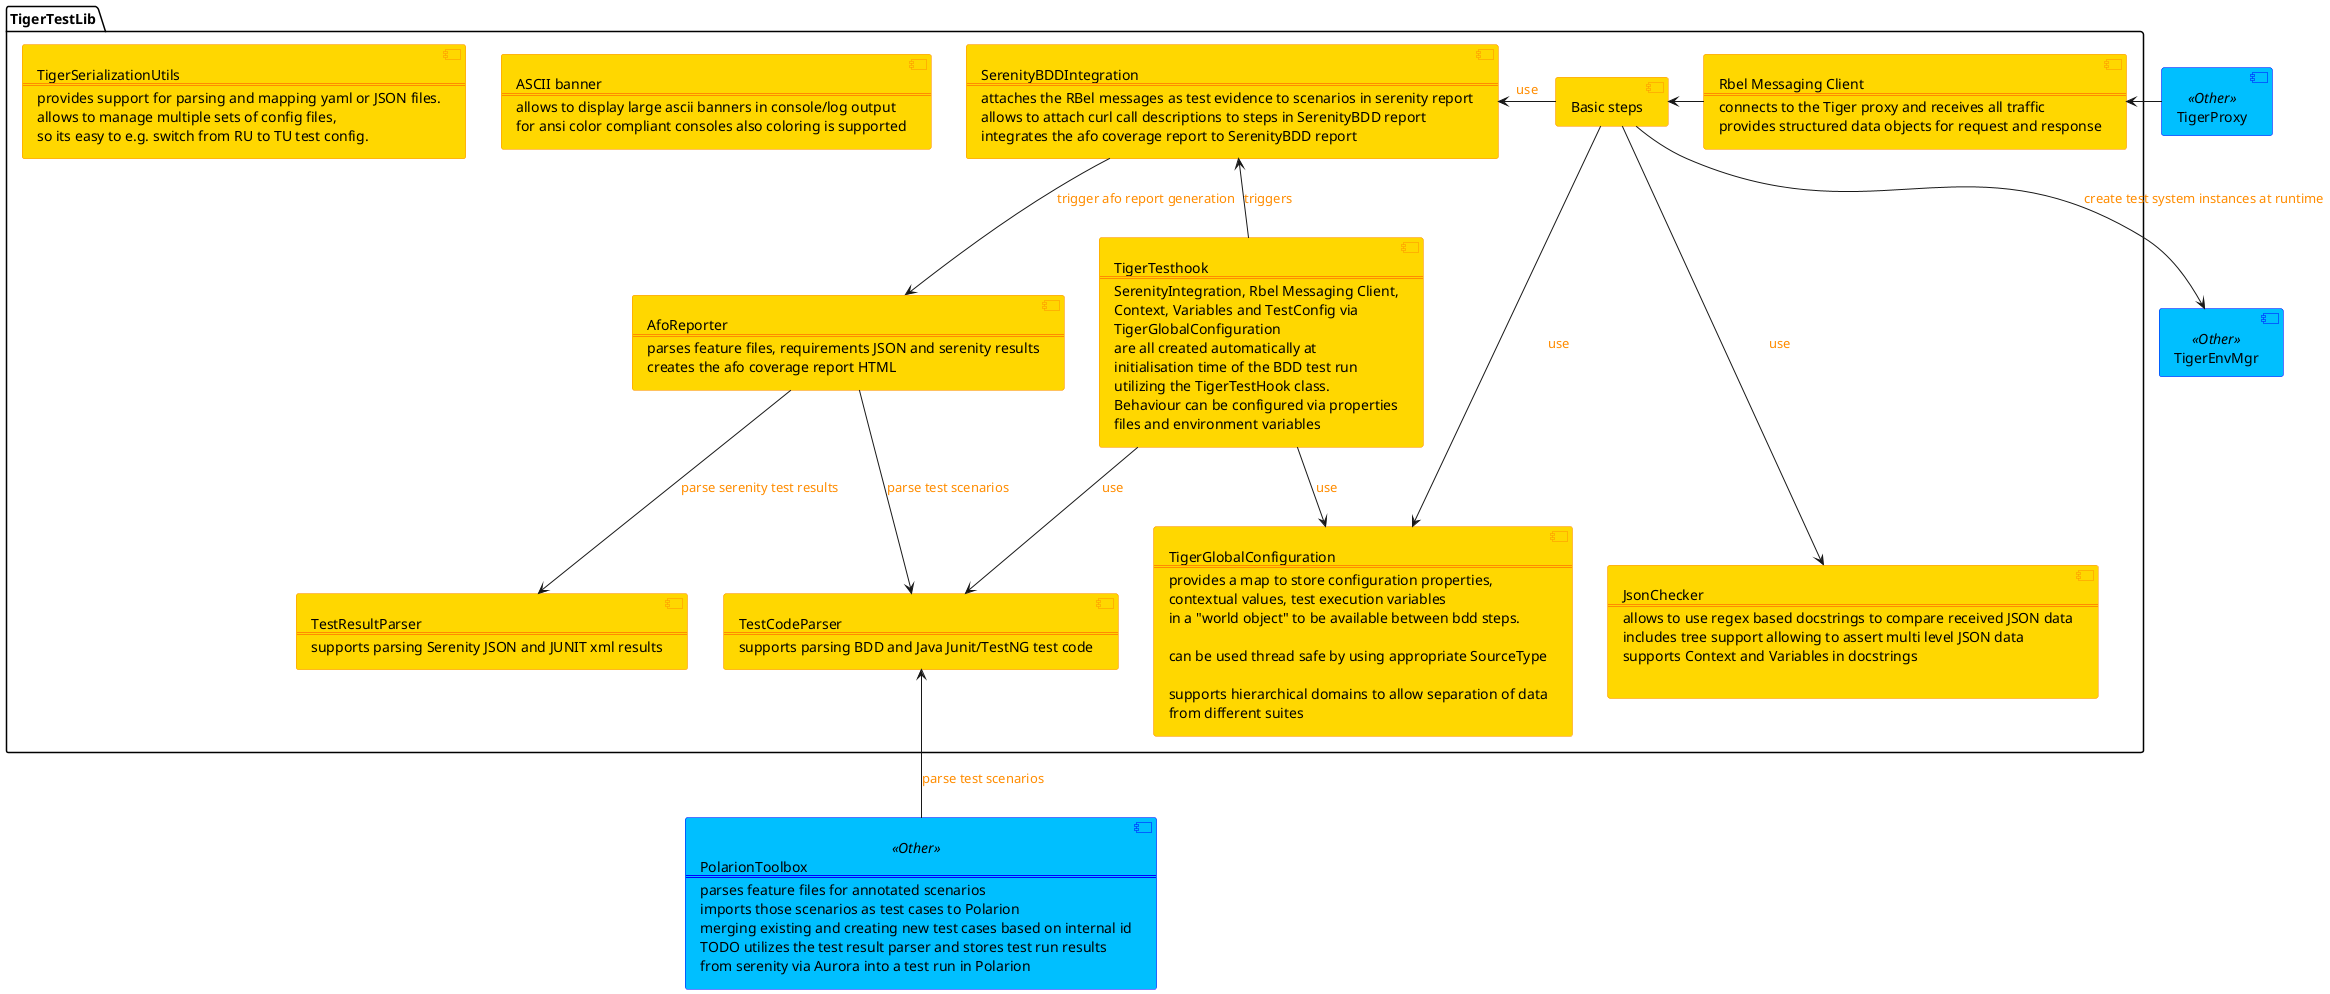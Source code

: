 @startuml
skinparam component {
    BackgroundColor Gold
    BorderColor DarkOrange
    BackgroundColor<<External>> LightGray
    BorderColor<<External>> Blue
    BackgroundColor<<Idp>> LightGreen
    BorderColor<<Idp>> Green
    BackgroundColor<<Other>> DeepSkyBlue
    BorderColor<<Other>> Blue
    BackgroundColor<<NextRelease>> LightGray
    FontColor<<NextRelease>> Gray
    BorderColor<<NextRelease>> Gray
    ArrowColor<<HTTP>> DodgerBlue
    FontColor<<HTTP>> Gray
    ArrowFontColor DarkOrange
    ArrowThickness 1
}

skinparam interface {
    BorderColor<<HTTP>> DodgerBlue
}

    component TigerProxy as tp <<Other>>
    component TigerEnvMgr as tem <<Other>>
    component polc <<Other>> [PolarionToolbox
      ===
      parses feature files for annotated scenarios
      imports those scenarios as test cases to Polarion
      merging existing and creating new test cases based on internal id
      TODO utilizes the test result parser and stores test run results
      from serenity via Aurora into a test run in Polarion
    ]

    package TigerTestLib {
      component "Basic steps" as bs
      component jsonchck [JsonChecker
        ===
        allows to use regex based docstrings to compare received JSON data
        includes tree support allowing to assert multi level JSON data
        supports Context and Variables in docstrings

      ]
      component tgcfg [TigerGlobalConfiguration
        ===
        provides a map to store configuration properties,
        contextual values, test execution variables
        in a "world object" to be available between bdd steps.

        can be used thread safe by using appropriate SourceType

        supports hierarchical domains to allow separation of data
        from different suites
      ]
'        similar to Context provides a map based storage for
'        variables that can be used with ${VAR.xxxxx} in steps
      component rbelcli [Rbel Messaging Client
        ===
        connects to the Tiger proxy and receives all traffic
        provides structured data objects for request and response
      ]
      component aforep [AfoReporter
        ===
        parses feature files, requirements JSON and serenity results
        creates the afo coverage report HTML
      ]
      component codepars [TestCodeParser
        ===
        supports parsing BDD and Java Junit/TestNG test code
      ]
      component resparse [TestResultParser
        ===
        supports parsing Serenity JSON and JUNIT xml results
      ]
      component serint [SerenityBDDIntegration
        ===
        attaches the RBel messages as test evidence to scenarios in serenity report
        allows to attach curl call descriptions to steps in SerenityBDD report
        integrates the afo coverage report to SerenityBDD report
      ]
      component banner [ASCII banner
        ===
        allows to display large ascii banners in console/log output
        for ansi color compliant consoles also coloring is supported
      ]
      component testcfg [TigerSerializationUtils
        ===
        provides support for parsing and mapping yaml or JSON files.
        allows to manage multiple sets of config files,
        so its easy to e.g. switch from RU to TU test config.
      ]

      component tth [TigerTesthook
        ===
        SerenityIntegration, Rbel Messaging Client,
        Context, Variables and TestConfig via
        TigerGlobalConfiguration
        are all created automatically at
        initialisation time of the BDD test run
        utilizing the TigerTestHook class.
        Behaviour can be configured via properties
        files and environment variables
      ]
    }

    aforep -down-> codepars : parse test scenarios
    aforep -down-> resparse : parse serenity test results

    polc -up-> codepars : parse test scenarios

    serint -down-> aforep : trigger afo report generation

    bs -down-> tgcfg : use
    bs -down--> jsonchck : use
    bs -left-> serint : use

    bs -down-> tem : create test system instances at runtime

    bs <-right- rbelcli
    tp -left-> rbelcli

    tth --> codepars: use
    tth -up-> serint : triggers
    tth --> tgcfg: use
@enduml

